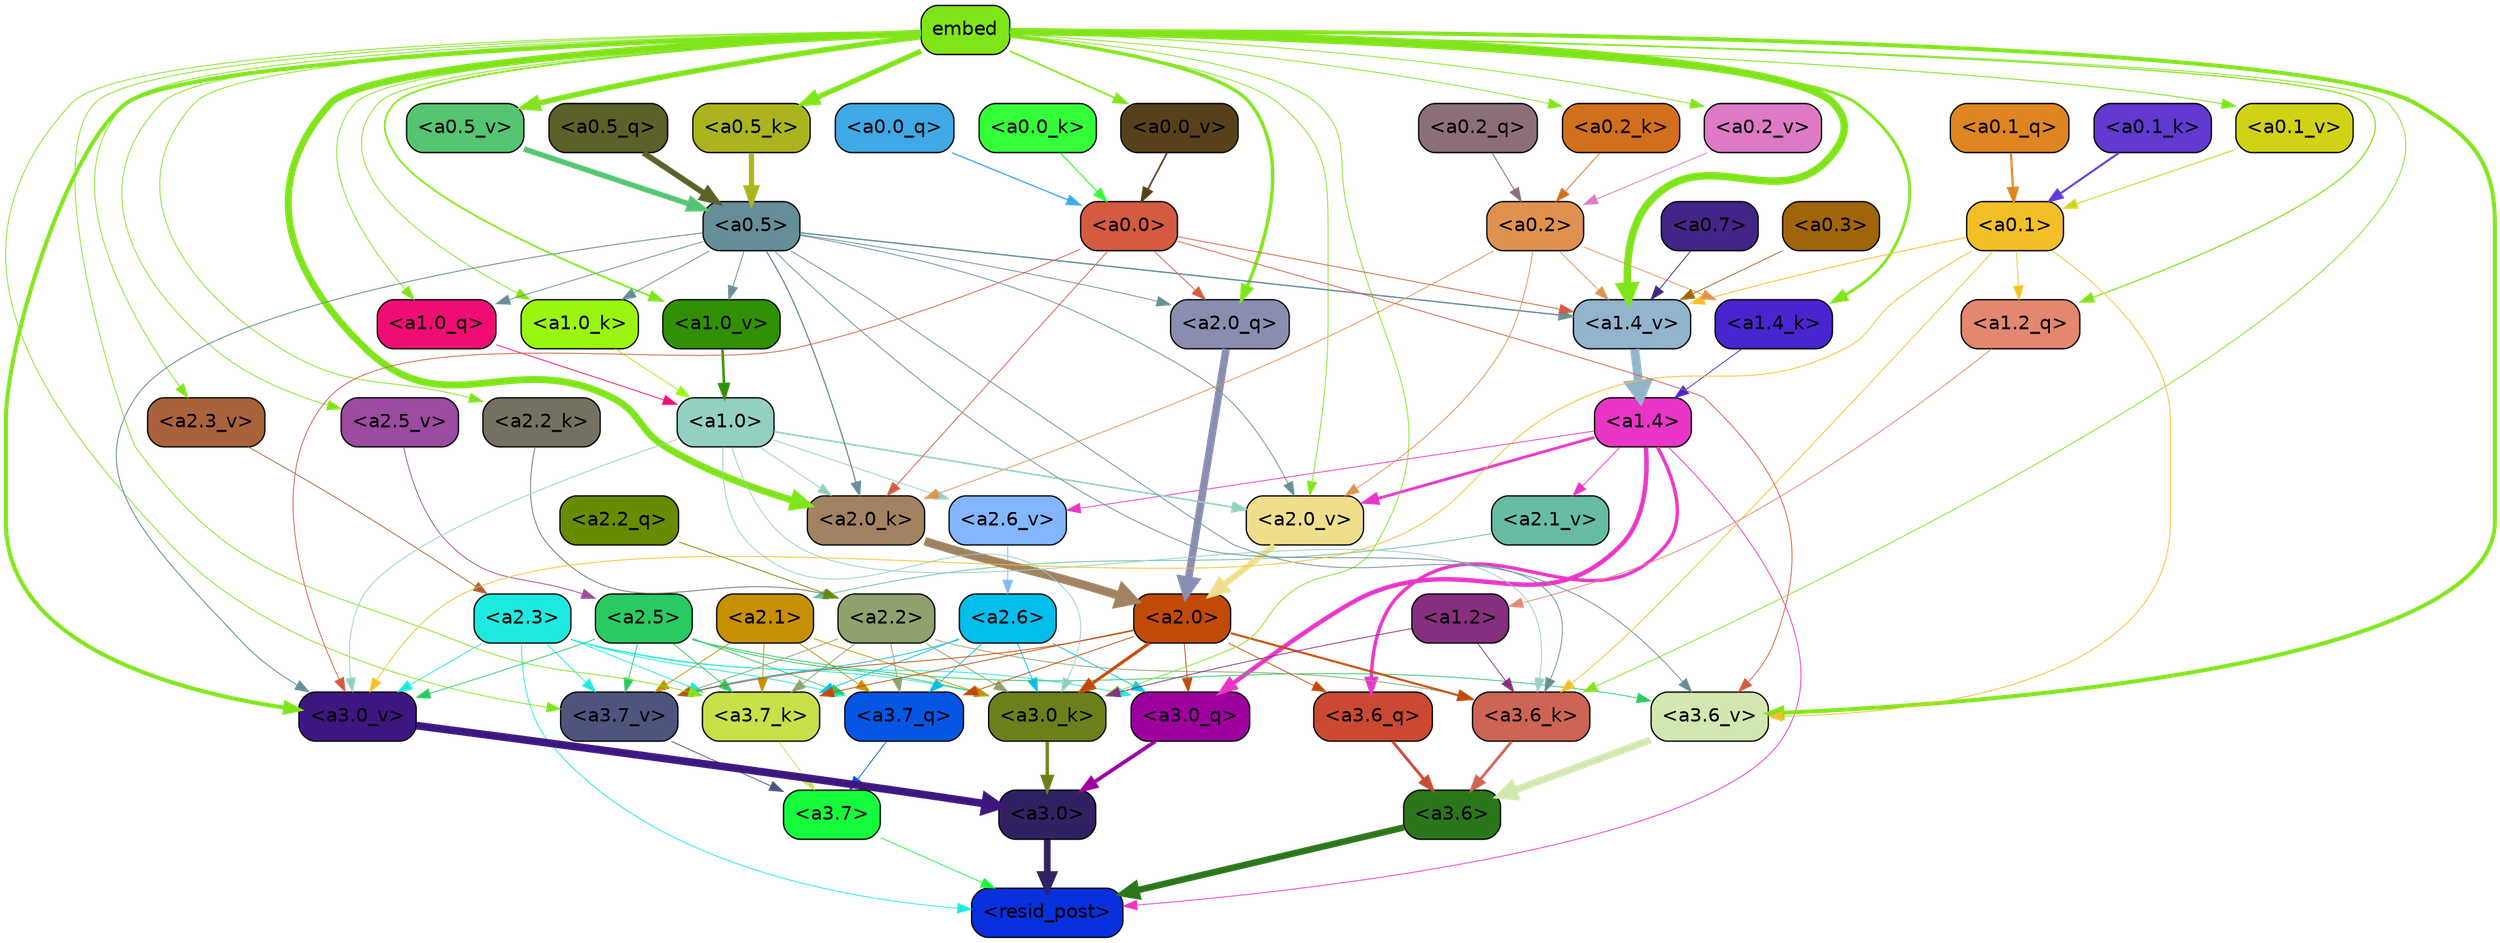 strict digraph "" {
	graph [bgcolor=transparent,
		layout=dot,
		overlap=false,
		splines=true
	];
	"<a3.7>"	[color=black,
		fillcolor="#15fc3c",
		fontname=Helvetica,
		shape=box,
		style="filled, rounded"];
	"<resid_post>"	[color=black,
		fillcolor="#0830dd",
		fontname=Helvetica,
		shape=box,
		style="filled, rounded"];
	"<a3.7>" -> "<resid_post>"	[color="#15fc3c",
		penwidth=0.6];
	"<a3.6>"	[color=black,
		fillcolor="#2b761a",
		fontname=Helvetica,
		shape=box,
		style="filled, rounded"];
	"<a3.6>" -> "<resid_post>"	[color="#2b761a",
		penwidth=4.753257989883423];
	"<a3.0>"	[color=black,
		fillcolor="#312163",
		fontname=Helvetica,
		shape=box,
		style="filled, rounded"];
	"<a3.0>" -> "<resid_post>"	[color="#312163",
		penwidth=4.90053927898407];
	"<a2.3>"	[color=black,
		fillcolor="#1deade",
		fontname=Helvetica,
		shape=box,
		style="filled, rounded"];
	"<a2.3>" -> "<resid_post>"	[color="#1deade",
		penwidth=0.6];
	"<a3.7_q>"	[color=black,
		fillcolor="#0556e3",
		fontname=Helvetica,
		shape=box,
		style="filled, rounded"];
	"<a2.3>" -> "<a3.7_q>"	[color="#1deade",
		penwidth=0.6];
	"<a3.0_q>"	[color=black,
		fillcolor="#9e00a0",
		fontname=Helvetica,
		shape=box,
		style="filled, rounded"];
	"<a2.3>" -> "<a3.0_q>"	[color="#1deade",
		penwidth=0.6];
	"<a3.7_k>"	[color=black,
		fillcolor="#c7e149",
		fontname=Helvetica,
		shape=box,
		style="filled, rounded"];
	"<a2.3>" -> "<a3.7_k>"	[color="#1deade",
		penwidth=0.6];
	"<a3.0_k>"	[color=black,
		fillcolor="#6a801b",
		fontname=Helvetica,
		shape=box,
		style="filled, rounded"];
	"<a2.3>" -> "<a3.0_k>"	[color="#1deade",
		penwidth=0.6];
	"<a3.7_v>"	[color=black,
		fillcolor="#4e547c",
		fontname=Helvetica,
		shape=box,
		style="filled, rounded"];
	"<a2.3>" -> "<a3.7_v>"	[color="#1deade",
		penwidth=0.6];
	"<a3.0_v>"	[color=black,
		fillcolor="#3e1680",
		fontname=Helvetica,
		shape=box,
		style="filled, rounded"];
	"<a2.3>" -> "<a3.0_v>"	[color="#1deade",
		penwidth=0.6];
	"<a1.4>"	[color=black,
		fillcolor="#e835c6",
		fontname=Helvetica,
		shape=box,
		style="filled, rounded"];
	"<a1.4>" -> "<resid_post>"	[color="#e835c6",
		penwidth=0.6];
	"<a3.6_q>"	[color=black,
		fillcolor="#cb4933",
		fontname=Helvetica,
		shape=box,
		style="filled, rounded"];
	"<a1.4>" -> "<a3.6_q>"	[color="#e835c6",
		penwidth=2.5149343013763428];
	"<a1.4>" -> "<a3.0_q>"	[color="#e835c6",
		penwidth=3.2760138511657715];
	"<a2.6_v>"	[color=black,
		fillcolor="#83b6ff",
		fontname=Helvetica,
		shape=box,
		style="filled, rounded"];
	"<a1.4>" -> "<a2.6_v>"	[color="#e835c6",
		penwidth=0.6];
	"<a2.1_v>"	[color=black,
		fillcolor="#66bda3",
		fontname=Helvetica,
		shape=box,
		style="filled, rounded"];
	"<a1.4>" -> "<a2.1_v>"	[color="#e835c6",
		penwidth=0.6];
	"<a2.0_v>"	[color=black,
		fillcolor="#efdf8d",
		fontname=Helvetica,
		shape=box,
		style="filled, rounded"];
	"<a1.4>" -> "<a2.0_v>"	[color="#e835c6",
		penwidth=2.0870713144540787];
	"<a3.7_q>" -> "<a3.7>"	[color="#0556e3",
		penwidth=0.6];
	"<a3.6_q>" -> "<a3.6>"	[color="#cb4933",
		penwidth=2.091020345687866];
	"<a3.0_q>" -> "<a3.0>"	[color="#9e00a0",
		penwidth=2.7421876192092896];
	"<a3.7_k>" -> "<a3.7>"	[color="#c7e149",
		penwidth=0.6];
	"<a3.6_k>"	[color=black,
		fillcolor="#ce6454",
		fontname=Helvetica,
		shape=box,
		style="filled, rounded"];
	"<a3.6_k>" -> "<a3.6>"	[color="#ce6454",
		penwidth=2.048597991466522];
	"<a3.0_k>" -> "<a3.0>"	[color="#6a801b",
		penwidth=2.476402521133423];
	"<a3.7_v>" -> "<a3.7>"	[color="#4e547c",
		penwidth=0.6];
	"<a3.6_v>"	[color=black,
		fillcolor="#d3e8b0",
		fontname=Helvetica,
		shape=box,
		style="filled, rounded"];
	"<a3.6_v>" -> "<a3.6>"	[color="#d3e8b0",
		penwidth=5.2550448179244995];
	"<a3.0_v>" -> "<a3.0>"	[color="#3e1680",
		penwidth=5.652270674705505];
	"<a2.6>"	[color=black,
		fillcolor="#02beeb",
		fontname=Helvetica,
		shape=box,
		style="filled, rounded"];
	"<a2.6>" -> "<a3.7_q>"	[color="#02beeb",
		penwidth=0.6];
	"<a2.6>" -> "<a3.0_q>"	[color="#02beeb",
		penwidth=0.6];
	"<a2.6>" -> "<a3.7_k>"	[color="#02beeb",
		penwidth=0.6];
	"<a2.6>" -> "<a3.0_k>"	[color="#02beeb",
		penwidth=0.6];
	"<a2.6>" -> "<a3.7_v>"	[color="#02beeb",
		penwidth=0.6];
	"<a2.5>"	[color=black,
		fillcolor="#2aca62",
		fontname=Helvetica,
		shape=box,
		style="filled, rounded"];
	"<a2.5>" -> "<a3.7_q>"	[color="#2aca62",
		penwidth=0.6];
	"<a2.5>" -> "<a3.7_k>"	[color="#2aca62",
		penwidth=0.6];
	"<a2.5>" -> "<a3.0_k>"	[color="#2aca62",
		penwidth=0.6];
	"<a2.5>" -> "<a3.7_v>"	[color="#2aca62",
		penwidth=0.6];
	"<a2.5>" -> "<a3.6_v>"	[color="#2aca62",
		penwidth=0.6];
	"<a2.5>" -> "<a3.0_v>"	[color="#2aca62",
		penwidth=0.6];
	"<a2.2>"	[color=black,
		fillcolor="#8fa26d",
		fontname=Helvetica,
		shape=box,
		style="filled, rounded"];
	"<a2.2>" -> "<a3.7_q>"	[color="#8fa26d",
		penwidth=0.6];
	"<a2.2>" -> "<a3.7_k>"	[color="#8fa26d",
		penwidth=0.6];
	"<a2.2>" -> "<a3.6_k>"	[color="#8fa26d",
		penwidth=0.6];
	"<a2.2>" -> "<a3.0_k>"	[color="#8fa26d",
		penwidth=0.6];
	"<a2.2>" -> "<a3.7_v>"	[color="#8fa26d",
		penwidth=0.6];
	"<a2.1>"	[color=black,
		fillcolor="#c78f03",
		fontname=Helvetica,
		shape=box,
		style="filled, rounded"];
	"<a2.1>" -> "<a3.7_q>"	[color="#c78f03",
		penwidth=0.6];
	"<a2.1>" -> "<a3.7_k>"	[color="#c78f03",
		penwidth=0.6];
	"<a2.1>" -> "<a3.0_k>"	[color="#c78f03",
		penwidth=0.6];
	"<a2.1>" -> "<a3.7_v>"	[color="#c78f03",
		penwidth=0.6];
	"<a2.0>"	[color=black,
		fillcolor="#c24a09",
		fontname=Helvetica,
		shape=box,
		style="filled, rounded"];
	"<a2.0>" -> "<a3.7_q>"	[color="#c24a09",
		penwidth=0.6];
	"<a2.0>" -> "<a3.6_q>"	[color="#c24a09",
		penwidth=0.6];
	"<a2.0>" -> "<a3.0_q>"	[color="#c24a09",
		penwidth=0.6];
	"<a2.0>" -> "<a3.7_k>"	[color="#c24a09",
		penwidth=0.6];
	"<a2.0>" -> "<a3.6_k>"	[color="#c24a09",
		penwidth=1.5290023684501648];
	"<a2.0>" -> "<a3.0_k>"	[color="#c24a09",
		penwidth=2.2635570764541626];
	"<a2.0>" -> "<a3.7_v>"	[color="#c24a09",
		penwidth=0.6];
	embed	[color=black,
		fillcolor="#80e41b",
		fontname=Helvetica,
		shape=box,
		style="filled, rounded"];
	embed -> "<a3.7_k>"	[color="#80e41b",
		penwidth=0.6];
	embed -> "<a3.6_k>"	[color="#80e41b",
		penwidth=0.6];
	embed -> "<a3.0_k>"	[color="#80e41b",
		penwidth=0.6];
	embed -> "<a3.7_v>"	[color="#80e41b",
		penwidth=0.6];
	embed -> "<a3.6_v>"	[color="#80e41b",
		penwidth=2.9556376338005066];
	embed -> "<a3.0_v>"	[color="#80e41b",
		penwidth=2.972973108291626];
	"<a2.0_q>"	[color=black,
		fillcolor="#898eb0",
		fontname=Helvetica,
		shape=box,
		style="filled, rounded"];
	embed -> "<a2.0_q>"	[color="#80e41b",
		penwidth=2.522909115999937];
	"<a2.2_k>"	[color=black,
		fillcolor="#747163",
		fontname=Helvetica,
		shape=box,
		style="filled, rounded"];
	embed -> "<a2.2_k>"	[color="#80e41b",
		penwidth=0.6];
	"<a2.0_k>"	[color=black,
		fillcolor="#a18261",
		fontname=Helvetica,
		shape=box,
		style="filled, rounded"];
	embed -> "<a2.0_k>"	[color="#80e41b",
		penwidth=5.094568967819214];
	"<a2.5_v>"	[color=black,
		fillcolor="#9b4ba0",
		fontname=Helvetica,
		shape=box,
		style="filled, rounded"];
	embed -> "<a2.5_v>"	[color="#80e41b",
		penwidth=0.6];
	"<a2.3_v>"	[color=black,
		fillcolor="#a8633c",
		fontname=Helvetica,
		shape=box,
		style="filled, rounded"];
	embed -> "<a2.3_v>"	[color="#80e41b",
		penwidth=0.6];
	embed -> "<a2.0_v>"	[color="#80e41b",
		penwidth=0.6];
	"<a1.2_q>"	[color=black,
		fillcolor="#e38770",
		fontname=Helvetica,
		shape=box,
		style="filled, rounded"];
	embed -> "<a1.2_q>"	[color="#80e41b",
		penwidth=0.8520002365112305];
	"<a1.0_q>"	[color=black,
		fillcolor="#f00d73",
		fontname=Helvetica,
		shape=box,
		style="filled, rounded"];
	embed -> "<a1.0_q>"	[color="#80e41b",
		penwidth=0.6];
	"<a1.4_k>"	[color=black,
		fillcolor="#4925cf",
		fontname=Helvetica,
		shape=box,
		style="filled, rounded"];
	embed -> "<a1.4_k>"	[color="#80e41b",
		penwidth=2.115079402923584];
	"<a1.0_k>"	[color=black,
		fillcolor="#9af611",
		fontname=Helvetica,
		shape=box,
		style="filled, rounded"];
	embed -> "<a1.0_k>"	[color="#80e41b",
		penwidth=0.6];
	"<a1.4_v>"	[color=black,
		fillcolor="#92b4cc",
		fontname=Helvetica,
		shape=box,
		style="filled, rounded"];
	embed -> "<a1.4_v>"	[color="#80e41b",
		penwidth=5.504090070724487];
	"<a1.0_v>"	[color=black,
		fillcolor="#319005",
		fontname=Helvetica,
		shape=box,
		style="filled, rounded"];
	embed -> "<a1.0_v>"	[color="#80e41b",
		penwidth=1.2935692071914673];
	"<a0.5_k>"	[color=black,
		fillcolor="#abb41f",
		fontname=Helvetica,
		shape=box,
		style="filled, rounded"];
	embed -> "<a0.5_k>"	[color="#80e41b",
		penwidth=3.851005434989929];
	"<a0.2_k>"	[color=black,
		fillcolor="#d26f1d",
		fontname=Helvetica,
		shape=box,
		style="filled, rounded"];
	embed -> "<a0.2_k>"	[color="#80e41b",
		penwidth=0.6];
	"<a0.5_v>"	[color=black,
		fillcolor="#55c571",
		fontname=Helvetica,
		shape=box,
		style="filled, rounded"];
	embed -> "<a0.5_v>"	[color="#80e41b",
		penwidth=4.012355327606201];
	"<a0.2_v>"	[color=black,
		fillcolor="#dd79c5",
		fontname=Helvetica,
		shape=box,
		style="filled, rounded"];
	embed -> "<a0.2_v>"	[color="#80e41b",
		penwidth=0.6];
	"<a0.1_v>"	[color=black,
		fillcolor="#d0d315",
		fontname=Helvetica,
		shape=box,
		style="filled, rounded"];
	embed -> "<a0.1_v>"	[color="#80e41b",
		penwidth=0.6730842590332031];
	"<a0.0_v>"	[color=black,
		fillcolor="#57411b",
		fontname=Helvetica,
		shape=box,
		style="filled, rounded"];
	embed -> "<a0.0_v>"	[color="#80e41b",
		penwidth=1.2175352573394775];
	"<a1.2>"	[color=black,
		fillcolor="#872f7f",
		fontname=Helvetica,
		shape=box,
		style="filled, rounded"];
	"<a1.2>" -> "<a3.6_k>"	[color="#872f7f",
		penwidth=0.6];
	"<a1.2>" -> "<a3.0_k>"	[color="#872f7f",
		penwidth=0.6];
	"<a1.0>"	[color=black,
		fillcolor="#93d0c2",
		fontname=Helvetica,
		shape=box,
		style="filled, rounded"];
	"<a1.0>" -> "<a3.6_k>"	[color="#93d0c2",
		penwidth=0.6];
	"<a1.0>" -> "<a3.0_k>"	[color="#93d0c2",
		penwidth=0.6];
	"<a1.0>" -> "<a3.0_v>"	[color="#93d0c2",
		penwidth=0.6];
	"<a1.0>" -> "<a2.0_k>"	[color="#93d0c2",
		penwidth=0.6];
	"<a1.0>" -> "<a2.6_v>"	[color="#93d0c2",
		penwidth=0.6];
	"<a1.0>" -> "<a2.0_v>"	[color="#93d0c2",
		penwidth=1.2152502536773682];
	"<a0.5>"	[color=black,
		fillcolor="#668e98",
		fontname=Helvetica,
		shape=box,
		style="filled, rounded"];
	"<a0.5>" -> "<a3.6_k>"	[color="#668e98",
		penwidth=0.6];
	"<a0.5>" -> "<a3.6_v>"	[color="#668e98",
		penwidth=0.6];
	"<a0.5>" -> "<a3.0_v>"	[color="#668e98",
		penwidth=0.6790935099124908];
	"<a0.5>" -> "<a2.0_q>"	[color="#668e98",
		penwidth=0.6];
	"<a0.5>" -> "<a2.0_k>"	[color="#668e98",
		penwidth=0.8835153579711914];
	"<a0.5>" -> "<a2.0_v>"	[color="#668e98",
		penwidth=0.6];
	"<a0.5>" -> "<a1.0_q>"	[color="#668e98",
		penwidth=0.6];
	"<a0.5>" -> "<a1.0_k>"	[color="#668e98",
		penwidth=0.6];
	"<a0.5>" -> "<a1.4_v>"	[color="#668e98",
		penwidth=1.022335171699524];
	"<a0.5>" -> "<a1.0_v>"	[color="#668e98",
		penwidth=0.6];
	"<a0.1>"	[color=black,
		fillcolor="#f3bf26",
		fontname=Helvetica,
		shape=box,
		style="filled, rounded"];
	"<a0.1>" -> "<a3.6_k>"	[color="#f3bf26",
		penwidth=0.6];
	"<a0.1>" -> "<a3.6_v>"	[color="#f3bf26",
		penwidth=0.6];
	"<a0.1>" -> "<a3.0_v>"	[color="#f3bf26",
		penwidth=0.6];
	"<a0.1>" -> "<a1.2_q>"	[color="#f3bf26",
		penwidth=0.6];
	"<a0.1>" -> "<a1.4_v>"	[color="#f3bf26",
		penwidth=0.6438122987747192];
	"<a0.0>"	[color=black,
		fillcolor="#d45b41",
		fontname=Helvetica,
		shape=box,
		style="filled, rounded"];
	"<a0.0>" -> "<a3.6_v>"	[color="#d45b41",
		penwidth=0.6];
	"<a0.0>" -> "<a3.0_v>"	[color="#d45b41",
		penwidth=0.6];
	"<a0.0>" -> "<a2.0_q>"	[color="#d45b41",
		penwidth=0.6];
	"<a0.0>" -> "<a2.0_k>"	[color="#d45b41",
		penwidth=0.6];
	"<a0.0>" -> "<a1.4_v>"	[color="#d45b41",
		penwidth=0.6];
	"<a2.2_q>"	[color=black,
		fillcolor="#678b02",
		fontname=Helvetica,
		shape=box,
		style="filled, rounded"];
	"<a2.2_q>" -> "<a2.2>"	[color="#678b02",
		penwidth=0.6];
	"<a2.0_q>" -> "<a2.0>"	[color="#898eb0",
		penwidth=5.557696580886841];
	"<a2.2_k>" -> "<a2.2>"	[color="#747163",
		penwidth=0.6];
	"<a2.0_k>" -> "<a2.0>"	[color="#a18261",
		penwidth=6.320472955703735];
	"<a2.6_v>" -> "<a2.6>"	[color="#83b6ff",
		penwidth=0.6];
	"<a2.5_v>" -> "<a2.5>"	[color="#9b4ba0",
		penwidth=0.6];
	"<a2.3_v>" -> "<a2.3>"	[color="#a8633c",
		penwidth=0.6];
	"<a2.1_v>" -> "<a2.1>"	[color="#66bda3",
		penwidth=0.6];
	"<a2.0_v>" -> "<a2.0>"	[color="#efdf8d",
		penwidth=4.611755967140198];
	"<a0.2>"	[color=black,
		fillcolor="#df9250",
		fontname=Helvetica,
		shape=box,
		style="filled, rounded"];
	"<a0.2>" -> "<a2.0_k>"	[color="#df9250",
		penwidth=0.6];
	"<a0.2>" -> "<a2.0_v>"	[color="#df9250",
		penwidth=0.6];
	"<a0.2>" -> "<a1.4_k>"	[color="#df9250",
		penwidth=0.6];
	"<a0.2>" -> "<a1.4_v>"	[color="#df9250",
		penwidth=0.6];
	"<a1.2_q>" -> "<a1.2>"	[color="#e38770",
		penwidth=0.6145738363265991];
	"<a1.0_q>" -> "<a1.0>"	[color="#f00d73",
		penwidth=0.6];
	"<a1.4_k>" -> "<a1.4>"	[color="#4925cf",
		penwidth=0.6];
	"<a1.0_k>" -> "<a1.0>"	[color="#9af611",
		penwidth=0.6];
	"<a1.4_v>" -> "<a1.4>"	[color="#92b4cc",
		penwidth=6.5241758823394775];
	"<a1.0_v>" -> "<a1.0>"	[color="#319005",
		penwidth=1.8809151649475098];
	"<a0.7>"	[color=black,
		fillcolor="#422586",
		fontname=Helvetica,
		shape=box,
		style="filled, rounded"];
	"<a0.7>" -> "<a1.4_v>"	[color="#422586",
		penwidth=0.6];
	"<a0.3>"	[color=black,
		fillcolor="#a0650b",
		fontname=Helvetica,
		shape=box,
		style="filled, rounded"];
	"<a0.3>" -> "<a1.4_v>"	[color="#a0650b",
		penwidth=0.6];
	"<a0.5_q>"	[color=black,
		fillcolor="#5c6029",
		fontname=Helvetica,
		shape=box,
		style="filled, rounded"];
	"<a0.5_q>" -> "<a0.5>"	[color="#5c6029",
		penwidth=4.2370394468307495];
	"<a0.2_q>"	[color=black,
		fillcolor="#8d6e7b",
		fontname=Helvetica,
		shape=box,
		style="filled, rounded"];
	"<a0.2_q>" -> "<a0.2>"	[color="#8d6e7b",
		penwidth=0.6822714805603027];
	"<a0.1_q>"	[color=black,
		fillcolor="#df8521",
		fontname=Helvetica,
		shape=box,
		style="filled, rounded"];
	"<a0.1_q>" -> "<a0.1>"	[color="#df8521",
		penwidth=1.6176555156707764];
	"<a0.0_q>"	[color=black,
		fillcolor="#3ea9e6",
		fontname=Helvetica,
		shape=box,
		style="filled, rounded"];
	"<a0.0_q>" -> "<a0.0>"	[color="#3ea9e6",
		penwidth=0.9359095096588135];
	"<a0.5_k>" -> "<a0.5>"	[color="#abb41f",
		penwidth=3.8599258065223694];
	"<a0.2_k>" -> "<a0.2>"	[color="#d26f1d",
		penwidth=0.6];
	"<a0.1_k>"	[color=black,
		fillcolor="#6239d1",
		fontname=Helvetica,
		shape=box,
		style="filled, rounded"];
	"<a0.1_k>" -> "<a0.1>"	[color="#6239d1",
		penwidth=1.5140717029571533];
	"<a0.0_k>"	[color=black,
		fillcolor="#34fe39",
		fontname=Helvetica,
		shape=box,
		style="filled, rounded"];
	"<a0.0_k>" -> "<a0.0>"	[color="#34fe39",
		penwidth=0.8258748054504395];
	"<a0.5_v>" -> "<a0.5>"	[color="#55c571",
		penwidth=4.0173709988594055];
	"<a0.2_v>" -> "<a0.2>"	[color="#dd79c5",
		penwidth=0.6];
	"<a0.1_v>" -> "<a0.1>"	[color="#d0d315",
		penwidth=0.6690568923950195];
	"<a0.0_v>" -> "<a0.0>"	[color="#57411b",
		penwidth=1.2524418830871582];
}
